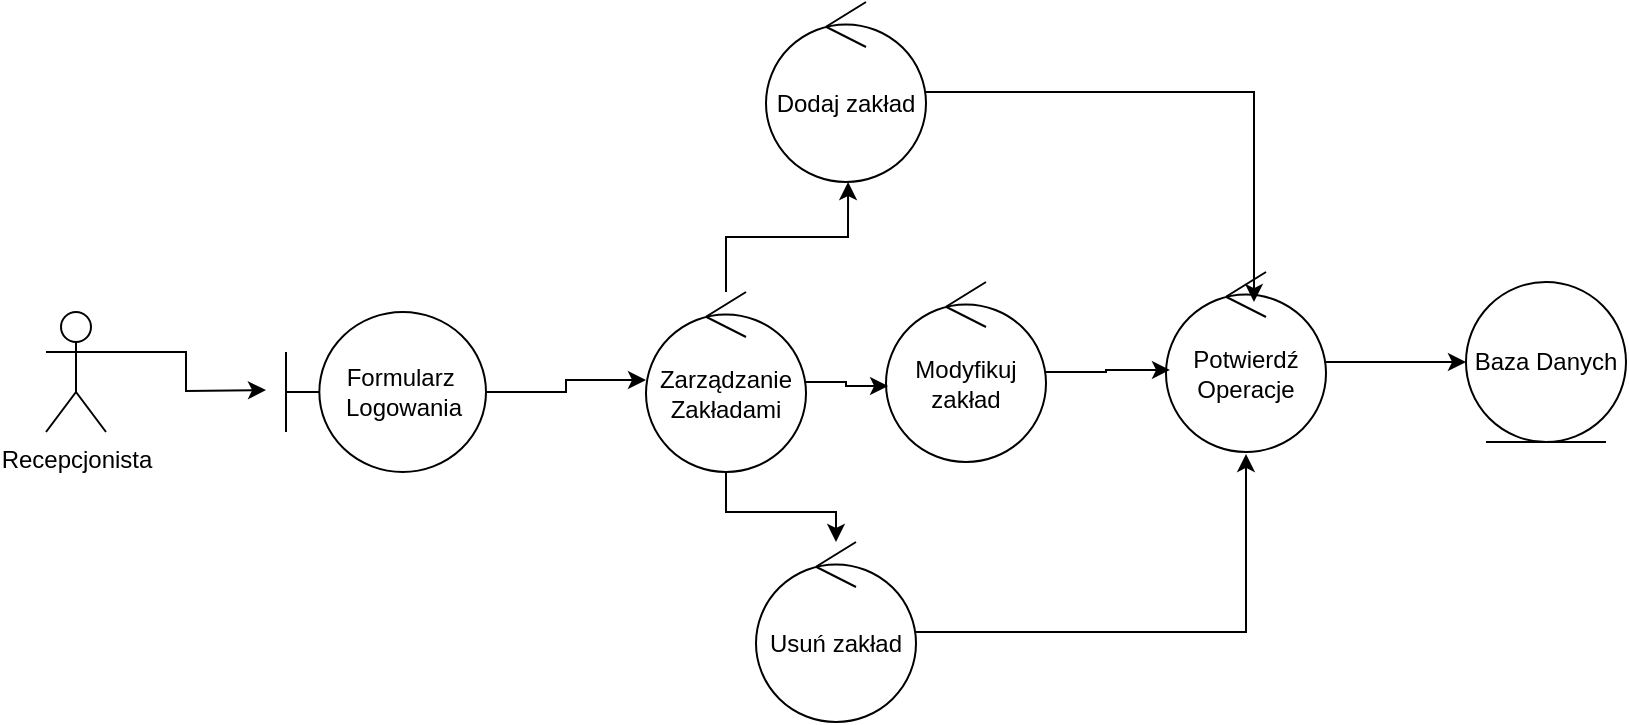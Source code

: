<mxfile version="26.1.3">
  <diagram name="Page-1" id="c4acf3e9-155e-7222-9cf6-157b1a14988f">
    <mxGraphModel dx="991" dy="1355" grid="1" gridSize="10" guides="1" tooltips="1" connect="1" arrows="1" fold="1" page="1" pageScale="1" pageWidth="850" pageHeight="1100" background="none" math="0" shadow="0">
      <root>
        <mxCell id="0" />
        <mxCell id="1" parent="0" />
        <mxCell id="8rCWrljmy4RwtUVsC9Tm-1" value="Recepcjonista" style="shape=umlActor;verticalLabelPosition=bottom;verticalAlign=top;html=1;outlineConnect=0;" vertex="1" parent="1">
          <mxGeometry x="30" y="255" width="30" height="60" as="geometry" />
        </mxCell>
        <mxCell id="8rCWrljmy4RwtUVsC9Tm-18" style="edgeStyle=orthogonalEdgeStyle;rounded=0;orthogonalLoop=1;jettySize=auto;html=1;entryX=0;entryY=0.489;entryDx=0;entryDy=0;entryPerimeter=0;" edge="1" parent="1" source="8rCWrljmy4RwtUVsC9Tm-10" target="8rCWrljmy4RwtUVsC9Tm-13">
          <mxGeometry relative="1" as="geometry">
            <mxPoint x="330" y="286.99" as="targetPoint" />
          </mxGeometry>
        </mxCell>
        <mxCell id="8rCWrljmy4RwtUVsC9Tm-10" value="Formularz&amp;nbsp;&lt;div&gt;Logowania&lt;/div&gt;" style="shape=umlBoundary;whiteSpace=wrap;html=1;" vertex="1" parent="1">
          <mxGeometry x="150" y="255" width="100" height="80" as="geometry" />
        </mxCell>
        <mxCell id="8rCWrljmy4RwtUVsC9Tm-26" style="edgeStyle=orthogonalEdgeStyle;rounded=0;orthogonalLoop=1;jettySize=auto;html=1;" edge="1" parent="1" source="8rCWrljmy4RwtUVsC9Tm-13" target="8rCWrljmy4RwtUVsC9Tm-22">
          <mxGeometry relative="1" as="geometry">
            <mxPoint x="380" y="400" as="targetPoint" />
          </mxGeometry>
        </mxCell>
        <mxCell id="8rCWrljmy4RwtUVsC9Tm-13" value="Zarządzanie&lt;div&gt;Zakładami&lt;/div&gt;" style="ellipse;shape=umlControl;whiteSpace=wrap;html=1;" vertex="1" parent="1">
          <mxGeometry x="330" y="245" width="80" height="90" as="geometry" />
        </mxCell>
        <mxCell id="8rCWrljmy4RwtUVsC9Tm-17" style="edgeStyle=orthogonalEdgeStyle;rounded=0;orthogonalLoop=1;jettySize=auto;html=1;exitX=1;exitY=0.333;exitDx=0;exitDy=0;exitPerimeter=0;" edge="1" parent="1" source="8rCWrljmy4RwtUVsC9Tm-1">
          <mxGeometry relative="1" as="geometry">
            <mxPoint x="140" y="294" as="targetPoint" />
          </mxGeometry>
        </mxCell>
        <mxCell id="8rCWrljmy4RwtUVsC9Tm-20" value="Baza Danych" style="ellipse;shape=umlEntity;whiteSpace=wrap;html=1;" vertex="1" parent="1">
          <mxGeometry x="740" y="240" width="80" height="80" as="geometry" />
        </mxCell>
        <mxCell id="8rCWrljmy4RwtUVsC9Tm-22" value="Usuń zakład" style="ellipse;shape=umlControl;whiteSpace=wrap;html=1;" vertex="1" parent="1">
          <mxGeometry x="385" y="370" width="80" height="90" as="geometry" />
        </mxCell>
        <mxCell id="8rCWrljmy4RwtUVsC9Tm-23" value="Dodaj zakład" style="ellipse;shape=umlControl;whiteSpace=wrap;html=1;" vertex="1" parent="1">
          <mxGeometry x="390" y="100" width="80" height="90" as="geometry" />
        </mxCell>
        <mxCell id="8rCWrljmy4RwtUVsC9Tm-24" value="Modyfikuj zakład" style="ellipse;shape=umlControl;whiteSpace=wrap;html=1;" vertex="1" parent="1">
          <mxGeometry x="450" y="240" width="80" height="90" as="geometry" />
        </mxCell>
        <mxCell id="8rCWrljmy4RwtUVsC9Tm-25" style="edgeStyle=orthogonalEdgeStyle;rounded=0;orthogonalLoop=1;jettySize=auto;html=1;entryX=0.013;entryY=0.578;entryDx=0;entryDy=0;entryPerimeter=0;" edge="1" parent="1" source="8rCWrljmy4RwtUVsC9Tm-13" target="8rCWrljmy4RwtUVsC9Tm-24">
          <mxGeometry relative="1" as="geometry" />
        </mxCell>
        <mxCell id="8rCWrljmy4RwtUVsC9Tm-27" style="edgeStyle=orthogonalEdgeStyle;rounded=0;orthogonalLoop=1;jettySize=auto;html=1;entryX=0.513;entryY=1;entryDx=0;entryDy=0;entryPerimeter=0;" edge="1" parent="1" source="8rCWrljmy4RwtUVsC9Tm-13" target="8rCWrljmy4RwtUVsC9Tm-23">
          <mxGeometry relative="1" as="geometry" />
        </mxCell>
        <mxCell id="8rCWrljmy4RwtUVsC9Tm-32" style="edgeStyle=orthogonalEdgeStyle;rounded=0;orthogonalLoop=1;jettySize=auto;html=1;entryX=0;entryY=0.5;entryDx=0;entryDy=0;" edge="1" parent="1" source="8rCWrljmy4RwtUVsC9Tm-28" target="8rCWrljmy4RwtUVsC9Tm-20">
          <mxGeometry relative="1" as="geometry" />
        </mxCell>
        <mxCell id="8rCWrljmy4RwtUVsC9Tm-28" value="Potwierdź&lt;div&gt;Operacje&lt;/div&gt;" style="ellipse;shape=umlControl;whiteSpace=wrap;html=1;" vertex="1" parent="1">
          <mxGeometry x="590" y="235" width="80" height="90" as="geometry" />
        </mxCell>
        <mxCell id="8rCWrljmy4RwtUVsC9Tm-29" style="edgeStyle=orthogonalEdgeStyle;rounded=0;orthogonalLoop=1;jettySize=auto;html=1;entryX=0.025;entryY=0.544;entryDx=0;entryDy=0;entryPerimeter=0;" edge="1" parent="1" source="8rCWrljmy4RwtUVsC9Tm-24" target="8rCWrljmy4RwtUVsC9Tm-28">
          <mxGeometry relative="1" as="geometry" />
        </mxCell>
        <mxCell id="8rCWrljmy4RwtUVsC9Tm-30" style="edgeStyle=orthogonalEdgeStyle;rounded=0;orthogonalLoop=1;jettySize=auto;html=1;entryX=0.55;entryY=0.167;entryDx=0;entryDy=0;entryPerimeter=0;" edge="1" parent="1" source="8rCWrljmy4RwtUVsC9Tm-23" target="8rCWrljmy4RwtUVsC9Tm-28">
          <mxGeometry relative="1" as="geometry" />
        </mxCell>
        <mxCell id="8rCWrljmy4RwtUVsC9Tm-31" style="edgeStyle=orthogonalEdgeStyle;rounded=0;orthogonalLoop=1;jettySize=auto;html=1;entryX=0.5;entryY=1.011;entryDx=0;entryDy=0;entryPerimeter=0;" edge="1" parent="1" source="8rCWrljmy4RwtUVsC9Tm-22" target="8rCWrljmy4RwtUVsC9Tm-28">
          <mxGeometry relative="1" as="geometry" />
        </mxCell>
      </root>
    </mxGraphModel>
  </diagram>
</mxfile>
